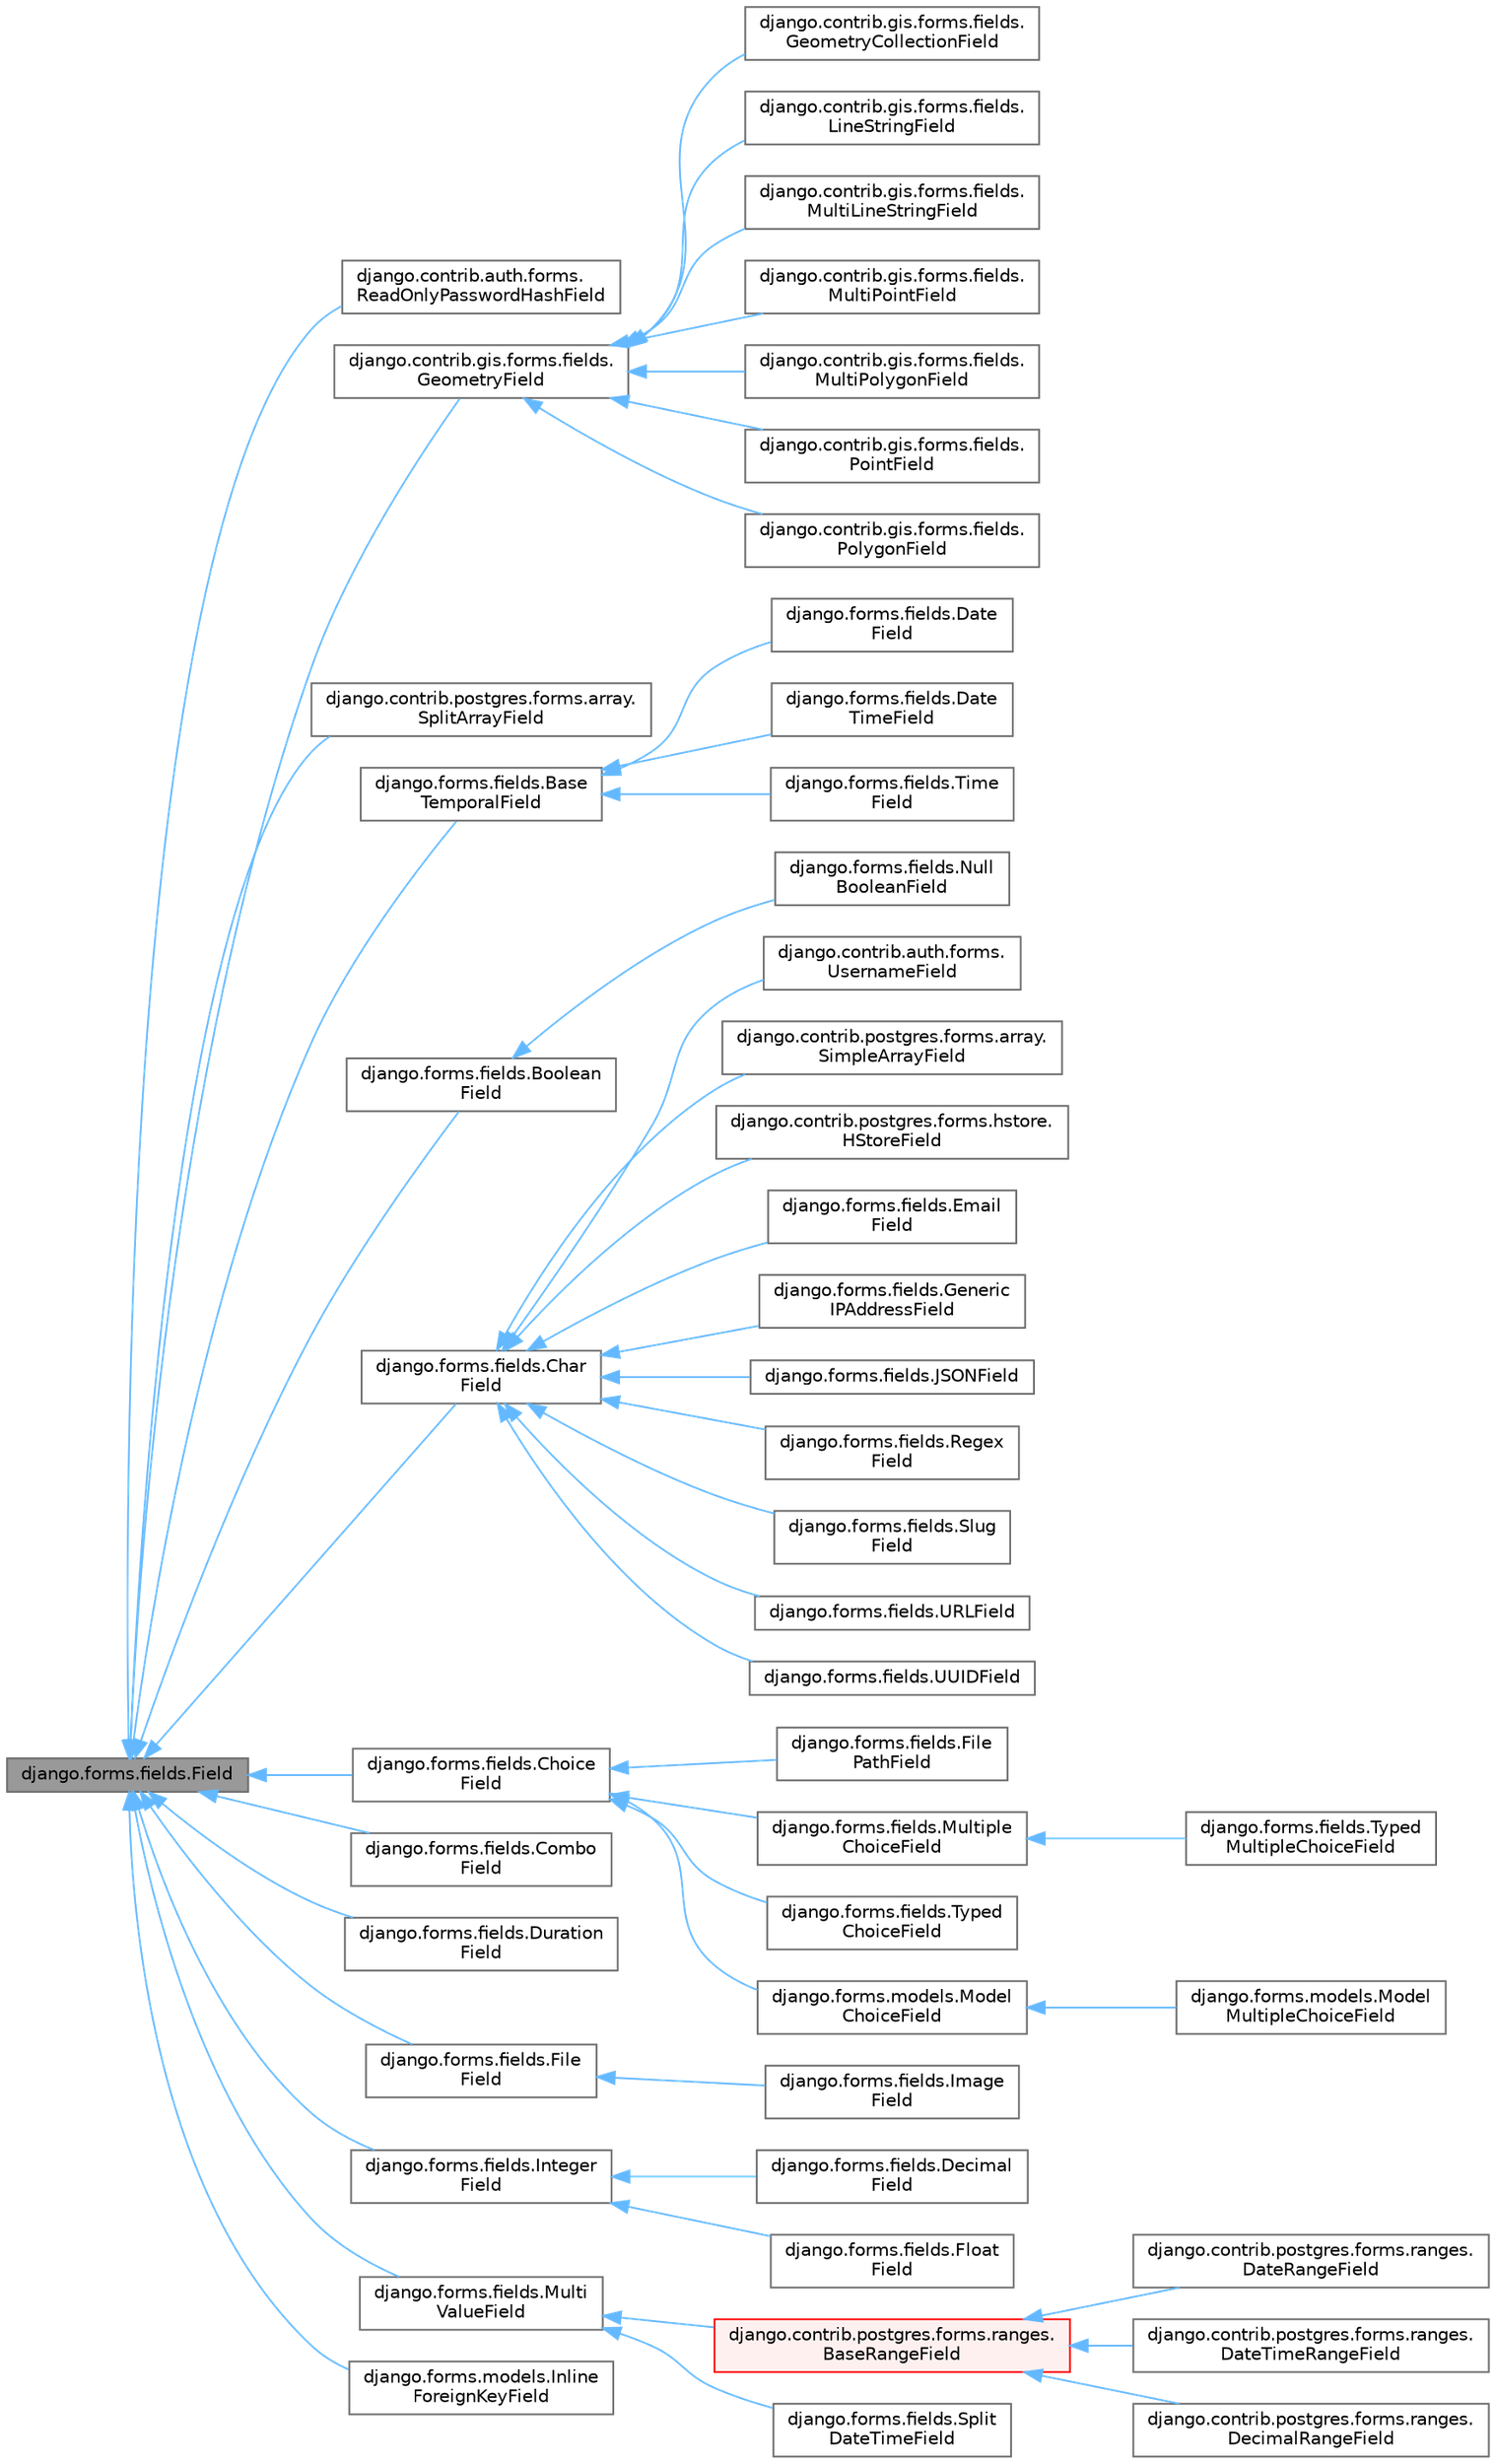 digraph "django.forms.fields.Field"
{
 // LATEX_PDF_SIZE
  bgcolor="transparent";
  edge [fontname=Helvetica,fontsize=10,labelfontname=Helvetica,labelfontsize=10];
  node [fontname=Helvetica,fontsize=10,shape=box,height=0.2,width=0.4];
  rankdir="LR";
  Node1 [id="Node000001",label="django.forms.fields.Field",height=0.2,width=0.4,color="gray40", fillcolor="grey60", style="filled", fontcolor="black",tooltip=" "];
  Node1 -> Node2 [id="edge49_Node000001_Node000002",dir="back",color="steelblue1",style="solid",tooltip=" "];
  Node2 [id="Node000002",label="django.contrib.auth.forms.\lReadOnlyPasswordHashField",height=0.2,width=0.4,color="gray40", fillcolor="white", style="filled",URL="$classdjango_1_1contrib_1_1auth_1_1forms_1_1ReadOnlyPasswordHashField.html",tooltip=" "];
  Node1 -> Node3 [id="edge50_Node000001_Node000003",dir="back",color="steelblue1",style="solid",tooltip=" "];
  Node3 [id="Node000003",label="django.contrib.gis.forms.fields.\lGeometryField",height=0.2,width=0.4,color="gray40", fillcolor="white", style="filled",URL="$classdjango_1_1contrib_1_1gis_1_1forms_1_1fields_1_1GeometryField.html",tooltip=" "];
  Node3 -> Node4 [id="edge51_Node000003_Node000004",dir="back",color="steelblue1",style="solid",tooltip=" "];
  Node4 [id="Node000004",label="django.contrib.gis.forms.fields.\lGeometryCollectionField",height=0.2,width=0.4,color="gray40", fillcolor="white", style="filled",URL="$classdjango_1_1contrib_1_1gis_1_1forms_1_1fields_1_1GeometryCollectionField.html",tooltip=" "];
  Node3 -> Node5 [id="edge52_Node000003_Node000005",dir="back",color="steelblue1",style="solid",tooltip=" "];
  Node5 [id="Node000005",label="django.contrib.gis.forms.fields.\lLineStringField",height=0.2,width=0.4,color="gray40", fillcolor="white", style="filled",URL="$classdjango_1_1contrib_1_1gis_1_1forms_1_1fields_1_1LineStringField.html",tooltip=" "];
  Node3 -> Node6 [id="edge53_Node000003_Node000006",dir="back",color="steelblue1",style="solid",tooltip=" "];
  Node6 [id="Node000006",label="django.contrib.gis.forms.fields.\lMultiLineStringField",height=0.2,width=0.4,color="gray40", fillcolor="white", style="filled",URL="$classdjango_1_1contrib_1_1gis_1_1forms_1_1fields_1_1MultiLineStringField.html",tooltip=" "];
  Node3 -> Node7 [id="edge54_Node000003_Node000007",dir="back",color="steelblue1",style="solid",tooltip=" "];
  Node7 [id="Node000007",label="django.contrib.gis.forms.fields.\lMultiPointField",height=0.2,width=0.4,color="gray40", fillcolor="white", style="filled",URL="$classdjango_1_1contrib_1_1gis_1_1forms_1_1fields_1_1MultiPointField.html",tooltip=" "];
  Node3 -> Node8 [id="edge55_Node000003_Node000008",dir="back",color="steelblue1",style="solid",tooltip=" "];
  Node8 [id="Node000008",label="django.contrib.gis.forms.fields.\lMultiPolygonField",height=0.2,width=0.4,color="gray40", fillcolor="white", style="filled",URL="$classdjango_1_1contrib_1_1gis_1_1forms_1_1fields_1_1MultiPolygonField.html",tooltip=" "];
  Node3 -> Node9 [id="edge56_Node000003_Node000009",dir="back",color="steelblue1",style="solid",tooltip=" "];
  Node9 [id="Node000009",label="django.contrib.gis.forms.fields.\lPointField",height=0.2,width=0.4,color="gray40", fillcolor="white", style="filled",URL="$classdjango_1_1contrib_1_1gis_1_1forms_1_1fields_1_1PointField.html",tooltip=" "];
  Node3 -> Node10 [id="edge57_Node000003_Node000010",dir="back",color="steelblue1",style="solid",tooltip=" "];
  Node10 [id="Node000010",label="django.contrib.gis.forms.fields.\lPolygonField",height=0.2,width=0.4,color="gray40", fillcolor="white", style="filled",URL="$classdjango_1_1contrib_1_1gis_1_1forms_1_1fields_1_1PolygonField.html",tooltip=" "];
  Node1 -> Node11 [id="edge58_Node000001_Node000011",dir="back",color="steelblue1",style="solid",tooltip=" "];
  Node11 [id="Node000011",label="django.contrib.postgres.forms.array.\lSplitArrayField",height=0.2,width=0.4,color="gray40", fillcolor="white", style="filled",URL="$classdjango_1_1contrib_1_1postgres_1_1forms_1_1array_1_1SplitArrayField.html",tooltip=" "];
  Node1 -> Node12 [id="edge59_Node000001_Node000012",dir="back",color="steelblue1",style="solid",tooltip=" "];
  Node12 [id="Node000012",label="django.forms.fields.Base\lTemporalField",height=0.2,width=0.4,color="gray40", fillcolor="white", style="filled",URL="$classdjango_1_1forms_1_1fields_1_1BaseTemporalField.html",tooltip=" "];
  Node12 -> Node13 [id="edge60_Node000012_Node000013",dir="back",color="steelblue1",style="solid",tooltip=" "];
  Node13 [id="Node000013",label="django.forms.fields.Date\lField",height=0.2,width=0.4,color="gray40", fillcolor="white", style="filled",URL="$classdjango_1_1forms_1_1fields_1_1DateField.html",tooltip=" "];
  Node12 -> Node14 [id="edge61_Node000012_Node000014",dir="back",color="steelblue1",style="solid",tooltip=" "];
  Node14 [id="Node000014",label="django.forms.fields.Date\lTimeField",height=0.2,width=0.4,color="gray40", fillcolor="white", style="filled",URL="$classdjango_1_1forms_1_1fields_1_1DateTimeField.html",tooltip=" "];
  Node12 -> Node15 [id="edge62_Node000012_Node000015",dir="back",color="steelblue1",style="solid",tooltip=" "];
  Node15 [id="Node000015",label="django.forms.fields.Time\lField",height=0.2,width=0.4,color="gray40", fillcolor="white", style="filled",URL="$classdjango_1_1forms_1_1fields_1_1TimeField.html",tooltip=" "];
  Node1 -> Node16 [id="edge63_Node000001_Node000016",dir="back",color="steelblue1",style="solid",tooltip=" "];
  Node16 [id="Node000016",label="django.forms.fields.Boolean\lField",height=0.2,width=0.4,color="gray40", fillcolor="white", style="filled",URL="$classdjango_1_1forms_1_1fields_1_1BooleanField.html",tooltip=" "];
  Node16 -> Node17 [id="edge64_Node000016_Node000017",dir="back",color="steelblue1",style="solid",tooltip=" "];
  Node17 [id="Node000017",label="django.forms.fields.Null\lBooleanField",height=0.2,width=0.4,color="gray40", fillcolor="white", style="filled",URL="$classdjango_1_1forms_1_1fields_1_1NullBooleanField.html",tooltip=" "];
  Node1 -> Node18 [id="edge65_Node000001_Node000018",dir="back",color="steelblue1",style="solid",tooltip=" "];
  Node18 [id="Node000018",label="django.forms.fields.Char\lField",height=0.2,width=0.4,color="gray40", fillcolor="white", style="filled",URL="$classdjango_1_1forms_1_1fields_1_1CharField.html",tooltip=" "];
  Node18 -> Node19 [id="edge66_Node000018_Node000019",dir="back",color="steelblue1",style="solid",tooltip=" "];
  Node19 [id="Node000019",label="django.contrib.auth.forms.\lUsernameField",height=0.2,width=0.4,color="gray40", fillcolor="white", style="filled",URL="$classdjango_1_1contrib_1_1auth_1_1forms_1_1UsernameField.html",tooltip=" "];
  Node18 -> Node20 [id="edge67_Node000018_Node000020",dir="back",color="steelblue1",style="solid",tooltip=" "];
  Node20 [id="Node000020",label="django.contrib.postgres.forms.array.\lSimpleArrayField",height=0.2,width=0.4,color="gray40", fillcolor="white", style="filled",URL="$classdjango_1_1contrib_1_1postgres_1_1forms_1_1array_1_1SimpleArrayField.html",tooltip=" "];
  Node18 -> Node21 [id="edge68_Node000018_Node000021",dir="back",color="steelblue1",style="solid",tooltip=" "];
  Node21 [id="Node000021",label="django.contrib.postgres.forms.hstore.\lHStoreField",height=0.2,width=0.4,color="gray40", fillcolor="white", style="filled",URL="$classdjango_1_1contrib_1_1postgres_1_1forms_1_1hstore_1_1HStoreField.html",tooltip=" "];
  Node18 -> Node22 [id="edge69_Node000018_Node000022",dir="back",color="steelblue1",style="solid",tooltip=" "];
  Node22 [id="Node000022",label="django.forms.fields.Email\lField",height=0.2,width=0.4,color="gray40", fillcolor="white", style="filled",URL="$classdjango_1_1forms_1_1fields_1_1EmailField.html",tooltip=" "];
  Node18 -> Node23 [id="edge70_Node000018_Node000023",dir="back",color="steelblue1",style="solid",tooltip=" "];
  Node23 [id="Node000023",label="django.forms.fields.Generic\lIPAddressField",height=0.2,width=0.4,color="gray40", fillcolor="white", style="filled",URL="$classdjango_1_1forms_1_1fields_1_1GenericIPAddressField.html",tooltip=" "];
  Node18 -> Node24 [id="edge71_Node000018_Node000024",dir="back",color="steelblue1",style="solid",tooltip=" "];
  Node24 [id="Node000024",label="django.forms.fields.JSONField",height=0.2,width=0.4,color="gray40", fillcolor="white", style="filled",URL="$classdjango_1_1forms_1_1fields_1_1JSONField.html",tooltip=" "];
  Node18 -> Node25 [id="edge72_Node000018_Node000025",dir="back",color="steelblue1",style="solid",tooltip=" "];
  Node25 [id="Node000025",label="django.forms.fields.Regex\lField",height=0.2,width=0.4,color="gray40", fillcolor="white", style="filled",URL="$classdjango_1_1forms_1_1fields_1_1RegexField.html",tooltip=" "];
  Node18 -> Node26 [id="edge73_Node000018_Node000026",dir="back",color="steelblue1",style="solid",tooltip=" "];
  Node26 [id="Node000026",label="django.forms.fields.Slug\lField",height=0.2,width=0.4,color="gray40", fillcolor="white", style="filled",URL="$classdjango_1_1forms_1_1fields_1_1SlugField.html",tooltip=" "];
  Node18 -> Node27 [id="edge74_Node000018_Node000027",dir="back",color="steelblue1",style="solid",tooltip=" "];
  Node27 [id="Node000027",label="django.forms.fields.URLField",height=0.2,width=0.4,color="gray40", fillcolor="white", style="filled",URL="$classdjango_1_1forms_1_1fields_1_1URLField.html",tooltip=" "];
  Node18 -> Node28 [id="edge75_Node000018_Node000028",dir="back",color="steelblue1",style="solid",tooltip=" "];
  Node28 [id="Node000028",label="django.forms.fields.UUIDField",height=0.2,width=0.4,color="gray40", fillcolor="white", style="filled",URL="$classdjango_1_1forms_1_1fields_1_1UUIDField.html",tooltip=" "];
  Node1 -> Node29 [id="edge76_Node000001_Node000029",dir="back",color="steelblue1",style="solid",tooltip=" "];
  Node29 [id="Node000029",label="django.forms.fields.Choice\lField",height=0.2,width=0.4,color="gray40", fillcolor="white", style="filled",URL="$classdjango_1_1forms_1_1fields_1_1ChoiceField.html",tooltip=" "];
  Node29 -> Node30 [id="edge77_Node000029_Node000030",dir="back",color="steelblue1",style="solid",tooltip=" "];
  Node30 [id="Node000030",label="django.forms.fields.File\lPathField",height=0.2,width=0.4,color="gray40", fillcolor="white", style="filled",URL="$classdjango_1_1forms_1_1fields_1_1FilePathField.html",tooltip=" "];
  Node29 -> Node31 [id="edge78_Node000029_Node000031",dir="back",color="steelblue1",style="solid",tooltip=" "];
  Node31 [id="Node000031",label="django.forms.fields.Multiple\lChoiceField",height=0.2,width=0.4,color="gray40", fillcolor="white", style="filled",URL="$classdjango_1_1forms_1_1fields_1_1MultipleChoiceField.html",tooltip=" "];
  Node31 -> Node32 [id="edge79_Node000031_Node000032",dir="back",color="steelblue1",style="solid",tooltip=" "];
  Node32 [id="Node000032",label="django.forms.fields.Typed\lMultipleChoiceField",height=0.2,width=0.4,color="gray40", fillcolor="white", style="filled",URL="$classdjango_1_1forms_1_1fields_1_1TypedMultipleChoiceField.html",tooltip=" "];
  Node29 -> Node33 [id="edge80_Node000029_Node000033",dir="back",color="steelblue1",style="solid",tooltip=" "];
  Node33 [id="Node000033",label="django.forms.fields.Typed\lChoiceField",height=0.2,width=0.4,color="gray40", fillcolor="white", style="filled",URL="$classdjango_1_1forms_1_1fields_1_1TypedChoiceField.html",tooltip=" "];
  Node29 -> Node34 [id="edge81_Node000029_Node000034",dir="back",color="steelblue1",style="solid",tooltip=" "];
  Node34 [id="Node000034",label="django.forms.models.Model\lChoiceField",height=0.2,width=0.4,color="gray40", fillcolor="white", style="filled",URL="$classdjango_1_1forms_1_1models_1_1ModelChoiceField.html",tooltip=" "];
  Node34 -> Node35 [id="edge82_Node000034_Node000035",dir="back",color="steelblue1",style="solid",tooltip=" "];
  Node35 [id="Node000035",label="django.forms.models.Model\lMultipleChoiceField",height=0.2,width=0.4,color="gray40", fillcolor="white", style="filled",URL="$classdjango_1_1forms_1_1models_1_1ModelMultipleChoiceField.html",tooltip=" "];
  Node1 -> Node36 [id="edge83_Node000001_Node000036",dir="back",color="steelblue1",style="solid",tooltip=" "];
  Node36 [id="Node000036",label="django.forms.fields.Combo\lField",height=0.2,width=0.4,color="gray40", fillcolor="white", style="filled",URL="$classdjango_1_1forms_1_1fields_1_1ComboField.html",tooltip=" "];
  Node1 -> Node37 [id="edge84_Node000001_Node000037",dir="back",color="steelblue1",style="solid",tooltip=" "];
  Node37 [id="Node000037",label="django.forms.fields.Duration\lField",height=0.2,width=0.4,color="gray40", fillcolor="white", style="filled",URL="$classdjango_1_1forms_1_1fields_1_1DurationField.html",tooltip=" "];
  Node1 -> Node38 [id="edge85_Node000001_Node000038",dir="back",color="steelblue1",style="solid",tooltip=" "];
  Node38 [id="Node000038",label="django.forms.fields.File\lField",height=0.2,width=0.4,color="gray40", fillcolor="white", style="filled",URL="$classdjango_1_1forms_1_1fields_1_1FileField.html",tooltip=" "];
  Node38 -> Node39 [id="edge86_Node000038_Node000039",dir="back",color="steelblue1",style="solid",tooltip=" "];
  Node39 [id="Node000039",label="django.forms.fields.Image\lField",height=0.2,width=0.4,color="gray40", fillcolor="white", style="filled",URL="$classdjango_1_1forms_1_1fields_1_1ImageField.html",tooltip=" "];
  Node1 -> Node40 [id="edge87_Node000001_Node000040",dir="back",color="steelblue1",style="solid",tooltip=" "];
  Node40 [id="Node000040",label="django.forms.fields.Integer\lField",height=0.2,width=0.4,color="gray40", fillcolor="white", style="filled",URL="$classdjango_1_1forms_1_1fields_1_1IntegerField.html",tooltip=" "];
  Node40 -> Node41 [id="edge88_Node000040_Node000041",dir="back",color="steelblue1",style="solid",tooltip=" "];
  Node41 [id="Node000041",label="django.forms.fields.Decimal\lField",height=0.2,width=0.4,color="gray40", fillcolor="white", style="filled",URL="$classdjango_1_1forms_1_1fields_1_1DecimalField.html",tooltip=" "];
  Node40 -> Node42 [id="edge89_Node000040_Node000042",dir="back",color="steelblue1",style="solid",tooltip=" "];
  Node42 [id="Node000042",label="django.forms.fields.Float\lField",height=0.2,width=0.4,color="gray40", fillcolor="white", style="filled",URL="$classdjango_1_1forms_1_1fields_1_1FloatField.html",tooltip=" "];
  Node1 -> Node43 [id="edge90_Node000001_Node000043",dir="back",color="steelblue1",style="solid",tooltip=" "];
  Node43 [id="Node000043",label="django.forms.fields.Multi\lValueField",height=0.2,width=0.4,color="gray40", fillcolor="white", style="filled",URL="$classdjango_1_1forms_1_1fields_1_1MultiValueField.html",tooltip=" "];
  Node43 -> Node44 [id="edge91_Node000043_Node000044",dir="back",color="steelblue1",style="solid",tooltip=" "];
  Node44 [id="Node000044",label="django.contrib.postgres.forms.ranges.\lBaseRangeField",height=0.2,width=0.4,color="red", fillcolor="#FFF0F0", style="filled",URL="$classdjango_1_1contrib_1_1postgres_1_1forms_1_1ranges_1_1BaseRangeField.html",tooltip=" "];
  Node44 -> Node45 [id="edge92_Node000044_Node000045",dir="back",color="steelblue1",style="solid",tooltip=" "];
  Node45 [id="Node000045",label="django.contrib.postgres.forms.ranges.\lDateRangeField",height=0.2,width=0.4,color="gray40", fillcolor="white", style="filled",URL="$classdjango_1_1contrib_1_1postgres_1_1forms_1_1ranges_1_1DateRangeField.html",tooltip=" "];
  Node44 -> Node46 [id="edge93_Node000044_Node000046",dir="back",color="steelblue1",style="solid",tooltip=" "];
  Node46 [id="Node000046",label="django.contrib.postgres.forms.ranges.\lDateTimeRangeField",height=0.2,width=0.4,color="gray40", fillcolor="white", style="filled",URL="$classdjango_1_1contrib_1_1postgres_1_1forms_1_1ranges_1_1DateTimeRangeField.html",tooltip=" "];
  Node44 -> Node47 [id="edge94_Node000044_Node000047",dir="back",color="steelblue1",style="solid",tooltip=" "];
  Node47 [id="Node000047",label="django.contrib.postgres.forms.ranges.\lDecimalRangeField",height=0.2,width=0.4,color="gray40", fillcolor="white", style="filled",URL="$classdjango_1_1contrib_1_1postgres_1_1forms_1_1ranges_1_1DecimalRangeField.html",tooltip=" "];
  Node43 -> Node49 [id="edge95_Node000043_Node000049",dir="back",color="steelblue1",style="solid",tooltip=" "];
  Node49 [id="Node000049",label="django.forms.fields.Split\lDateTimeField",height=0.2,width=0.4,color="gray40", fillcolor="white", style="filled",URL="$classdjango_1_1forms_1_1fields_1_1SplitDateTimeField.html",tooltip=" "];
  Node1 -> Node50 [id="edge96_Node000001_Node000050",dir="back",color="steelblue1",style="solid",tooltip=" "];
  Node50 [id="Node000050",label="django.forms.models.Inline\lForeignKeyField",height=0.2,width=0.4,color="gray40", fillcolor="white", style="filled",URL="$classdjango_1_1forms_1_1models_1_1InlineForeignKeyField.html",tooltip=" "];
}
